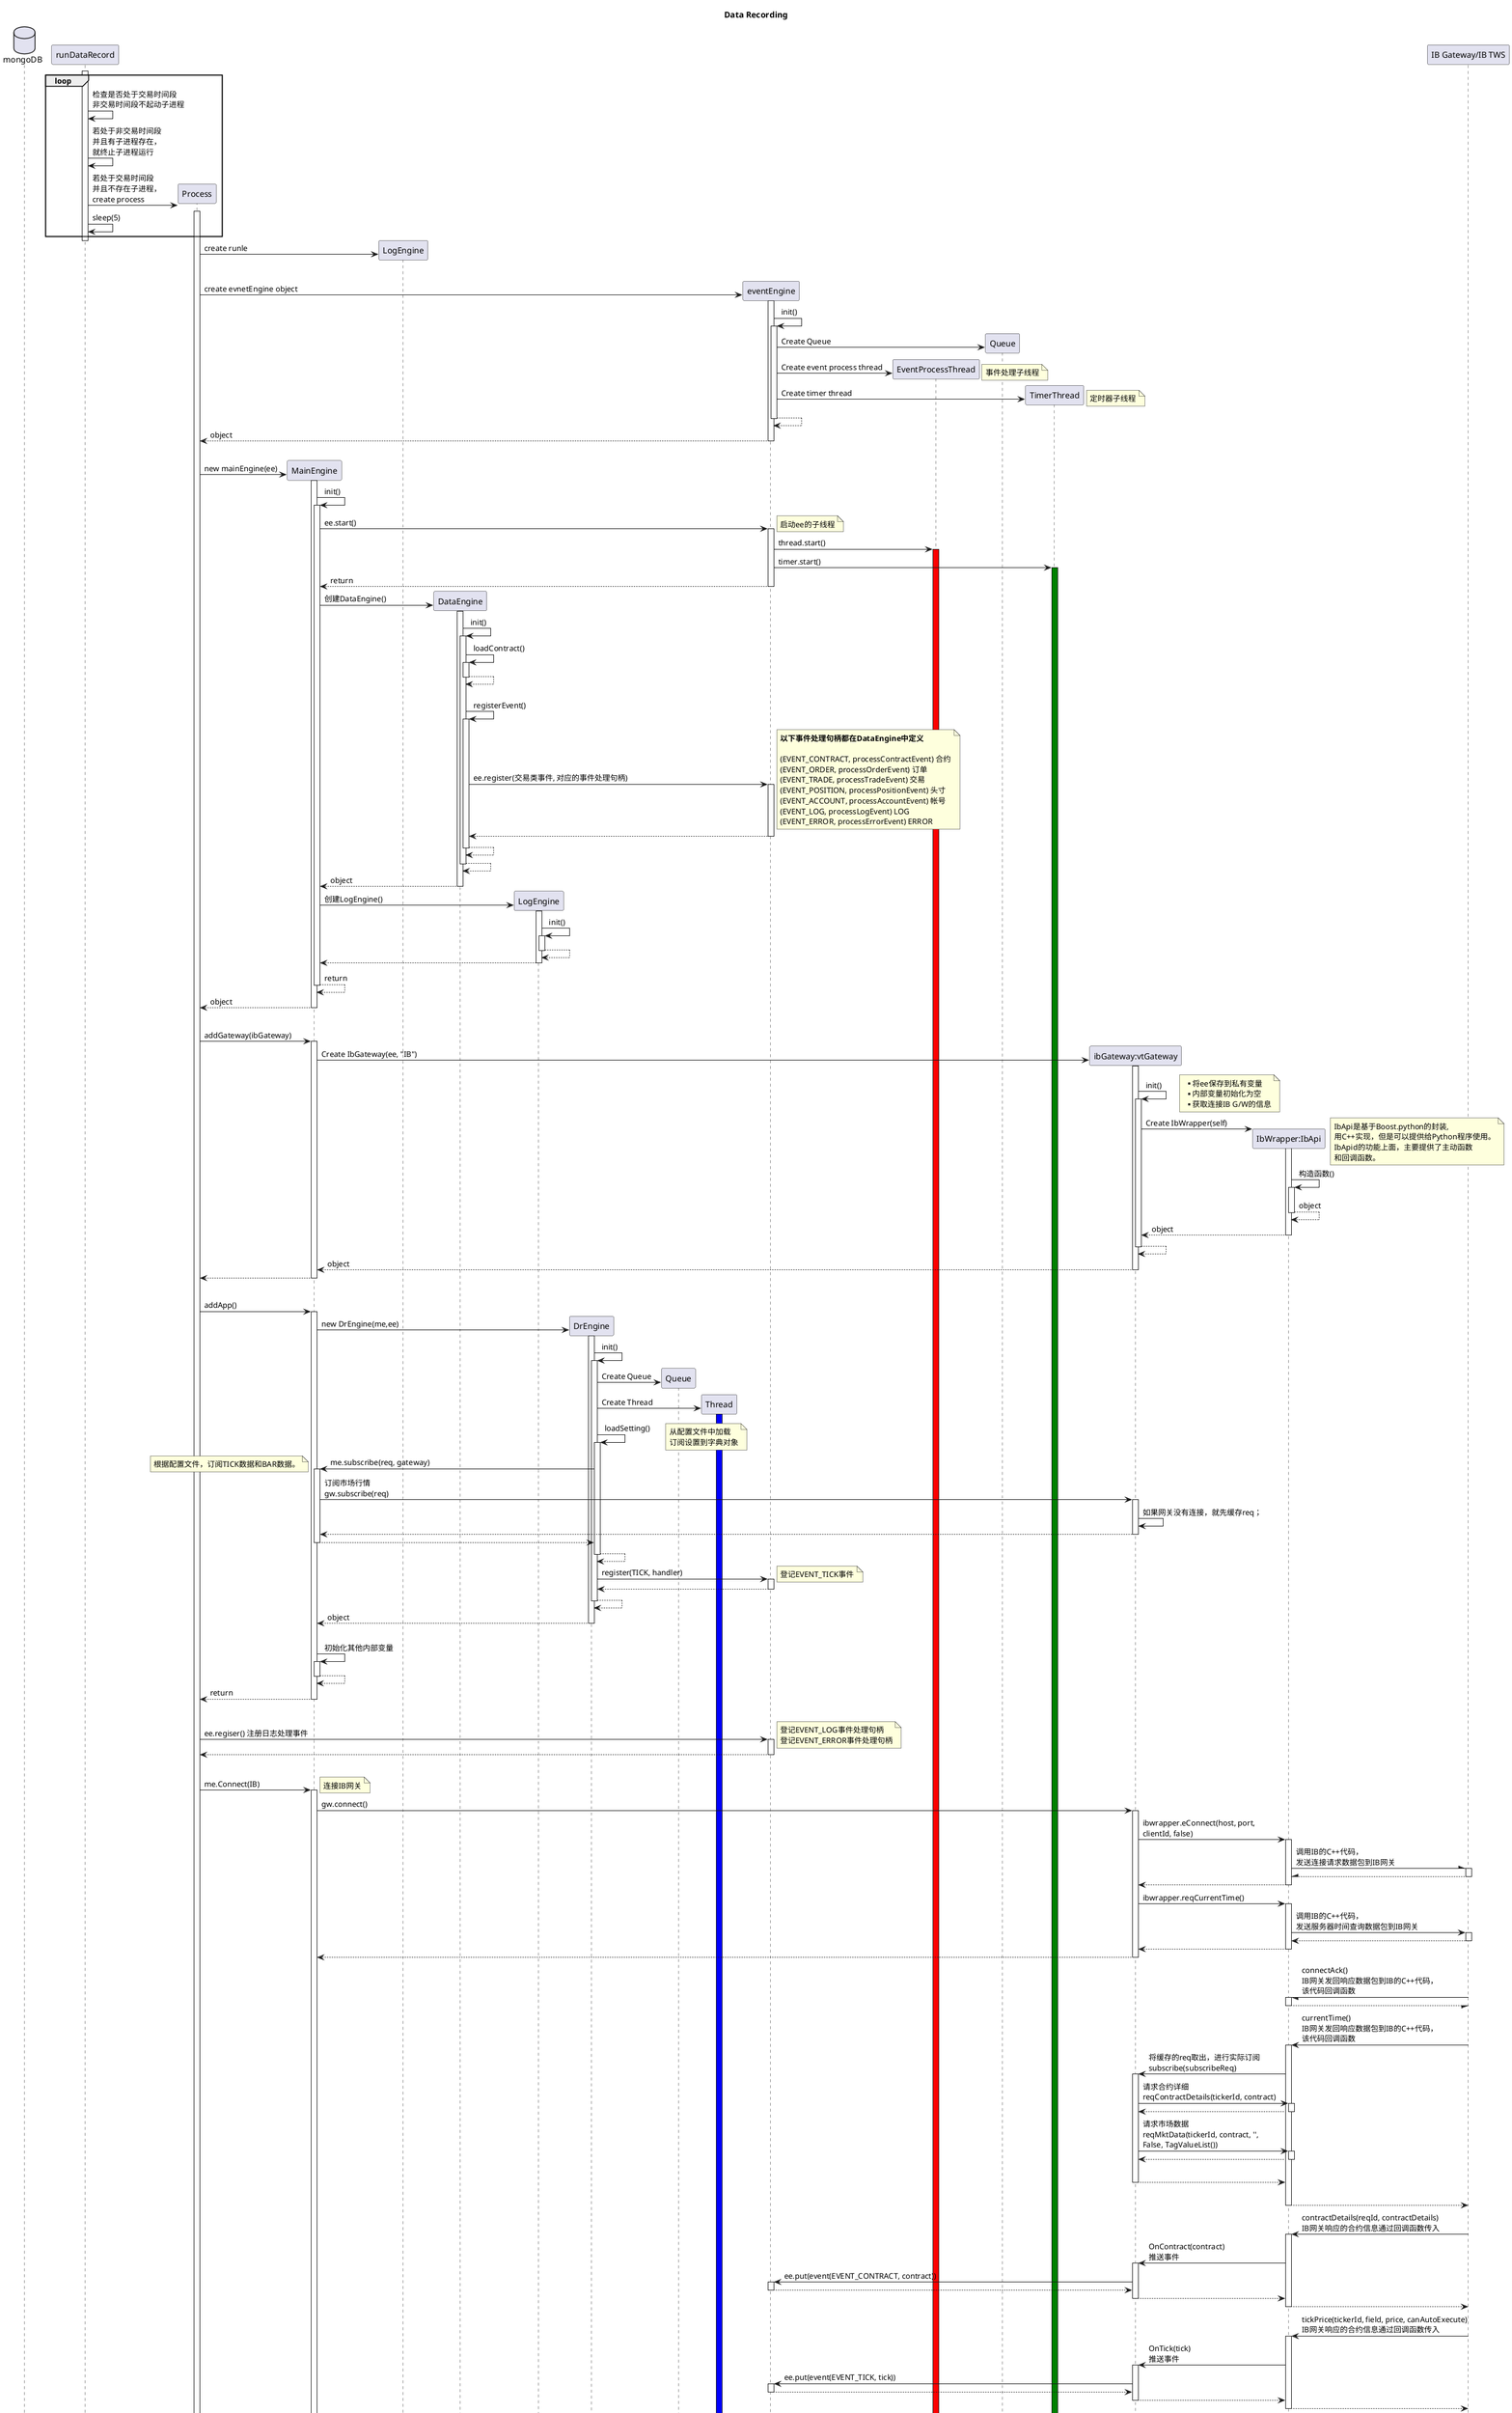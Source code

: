 @startuml

title Data Recording

database mongoDB as db
participant runDataRecord as rundr
participant Process as run
participant MainEngine as me
participant LogEngine as runle
participant DataEngine as dte
participant LogEngine as le
participant DrEngine as dr
participant Queue as drq
participant Thread as drt
participant eventEngine as ee
participant EventProcessThread as eet
participant Queue as eeq
participant TimerThread as eetm
participant "ibGateway:vtGateway" as gw
participant "IbWrapper:IbApi" as wrap
participant "IB Gateway/IB TWS" as ib





activate rundr
    loop
        rundr->rundr: 检查是否处于交易时间段\n非交易时间段不起动子进程
        rundr->rundr: 若处于非交易时间段\n并且有子进程存在，\n就终止子进程运行
        rundr->run ** : 若处于交易时间段\n并且不存在子进程，\ncreate process
        activate run
        rundr->rundr: sleep(5)
    end loop
    deactivate rundr

run->runle ** : create runle
|||
run->ee ** :create evnetEngine object
    activate ee
    ee->ee ++ : init()
        ee->eeq ** : Create Queue
        ee->eet ** : Create event process thread
        note right: 事件处理子线程
        ee->eetm ** : Create timer thread
        note right: 定时器子线程
        return
    return object
|||
run->me ** : new mainEngine(ee)
    activate me
    me->me ++ : init()
        me->ee ++ : ee.start()
            note right: 启动ee的子线程
            ee->eet ++ #red : thread.start()
            ee->eetm ++ #green : timer.start()
            ee-->me--: return
        me->dte ** :创建DataEngine()
            activate dte
            dte->dte ++ : init()
                dte->dte ++ : loadContract()
                    return
                |||
                dte->dte ++ : registerEvent()
                    dte->ee ++ : ee.register(交易类事件, 对应的事件处理句柄)
                        note right
                            **以下事件处理句柄都在DataEngine中定义**

                            (EVENT_CONTRACT, processContractEvent) 合约
                            (EVENT_ORDER, processOrderEvent) 订单
                            (EVENT_TRADE, processTradeEvent) 交易
                            (EVENT_POSITION, processPositionEvent) 头寸
                            (EVENT_ACCOUNT, processAccountEvent) 帐号
                            (EVENT_LOG, processLogEvent) LOG
                            (EVENT_ERROR, processErrorEvent) ERROR
                        end note
                        return
                    return
                return
            return object
        me->le ** :创建LogEngine()
            activate le
            le->le ++ : init()
                return
            return
        me-->me--:return
    me-->run--: object
|||
run->me ++ : addGateway(ibGateway)
    me->gw ** : Create IbGateway(ee, "IB")
        activate gw
            gw->gw ++ : init()
                note right
                    ** 将ee保存到私有变量
                    ** 内部变量初始化为空
                    ** 获取连接IB G/W的信息
                end note
                gw->wrap ** : Create IbWrapper(self)
                    note right
                        IbApi是基于Boost.python的封装,
                        用C++实现，但是可以提供给Python程序使用。
                        IbApid的功能上面，主要提供了主动函数
                        和回调函数。
                    end note
                    activate wrap
                    wrap->wrap ++ : 构造函数()
                        return object
                    return object
                return
        return object
    return
|||
run->me ++ : addApp()
    me->dr**: new DrEngine(me,ee)
        activate dr
        dr->dr++:init()
            dr->drq **:Create Queue
            dr->drt **:Create Thread
                activate drt #blue
            dr->dr ++ : loadSetting()
                note right
                从配置文件中加载
                订阅设置到字典对象
                end note
                dr->me ++ : me.subscribe(req, gateway)
                    note left
                        根据配置文件，订阅TICK数据和BAR数据。
                    end note
                    me->gw ++ : 订阅市场行情\ngw.subscribe(req)
                        gw->gw : 如果网关没有连接，就先缓存req；
                        return
                    return
                return
            dr->ee++:register(TICK, handler)
                note right: 登记EVENT_TICK事件
                return
            dr-->dr -- :
        dr-->me--: object
    |||
    me->me ++ : 初始化其他内部变量
        return

    run<--me -- : return
|||
run->ee: ee.regiser() 注册日志处理事件
    activate ee
    note right
        登记EVENT_LOG事件处理句柄
        登记EVENT_ERROR事件处理句柄
    end note
    return
|||
run->me++: me.Connect(IB)
    note right: 连接IB网关
    me->gw ++ : gw.connect()
        gw-> wrap ++ : ibwrapper.eConnect(host, port, \nclientId, false)
            wrap-\ib ++ : 调用IB的C++代码，\n发送连接请求数据包到IB网关
                return
            return


        gw->wrap ++ : ibwrapper.reqCurrentTime()
            wrap->ib ++: 调用IB的C++代码，\n发送服务器时间查询数据包到IB网关
                return
            return

        return

    ib-/ wrap ++ : connectAck()\nIB网关发回响应数据包到IB的C++代码，\n该代码回调函数
        return

    ib->wrap ++ : currentTime()\nIB网关发回响应数据包到IB的C++代码，\n该代码回调函数
        wrap->gw ++ : 将缓存的req取出，进行实际订阅\nsubscribe(subscribeReq)
            gw->wrap ++ : 请求合约详细\nreqContractDetails(tickerId, contract)
                return
            gw->wrap ++ : 请求市场数据\nreqMktData(tickerId, contract, '',\nFalse, TagValueList())
                return
            |||
            return
        |||
        return

    ib->wrap ++ : contractDetails(reqId, contractDetails)\nIB网关响应的合约信息通过回调函数传入
        wrap -> gw ++ : OnContract(contract)\n推送事件
                gw->ee ++ : ee.put(event(EVENT_CONTRACT, contract))
                    return
            return
        return

    ib->wrap ++ : tickPrice(tickerId, field, price, canAutoExecute)\nIB网关响应的合约信息通过回调函数传入
        wrap -> gw ++ : OnTick(tick)\n推送事件
                gw->ee ++ : ee.put(event(EVENT_TICK, tick))
                    return
            return
        return

    me->me ++ : dbConnect()
        me->db ++ : MongoClient()
            return dbClinet
        me->ee ++ : ee.register(EVENT_LOG, self.dbLogging)
            return
        return
    run<--me--:return
|||
run->ee ++ : ee.register(EVENT_LOG, le.processLogEvent)
    return
|||
run->ee ++ : ee.register(EVENT_ERROR, le.processErrorEvent)
    return
|||
loop
    run->run: sleep(1)
end loop
deactivate run
|||
gw->eeq ++: queue.put(tick/bar)
    return
|||
eetm->ee -- : ee.__runTimer()
    activate ee #green
    loop
        ee->eeq ++ : queue.put(定时器事件)
            return
        ee->ee : 休眠1秒
    end loop
    deactivate ee
|||
eet->ee--: ee.run()
    activate ee #red
    loop
        ee->eeq ++ :queue.get()
        return event
        ee->ee ++ #red : __process(event)
            ee->dr ++ #red :call procecssTickEvent()
                dr->dr ++ #red :OnTick()
                    dr->drq ++: queue.put(tick)
                        return
                    return

                dr->dr ++ #red :OnBar()
                    dr->drq ++: queue.put(bar)
                        return
                    return
                return
            return
    end loop
    deactivate ee


drt->dr -- :run()
    activate dr #blue
    loop
        dr->drq ++ :queue.get()
        drq-->dr --:data
        dr->me:insertDB(data)
    end loop
    deactivate dr

me->db: 写入mongoDB

@enduml
